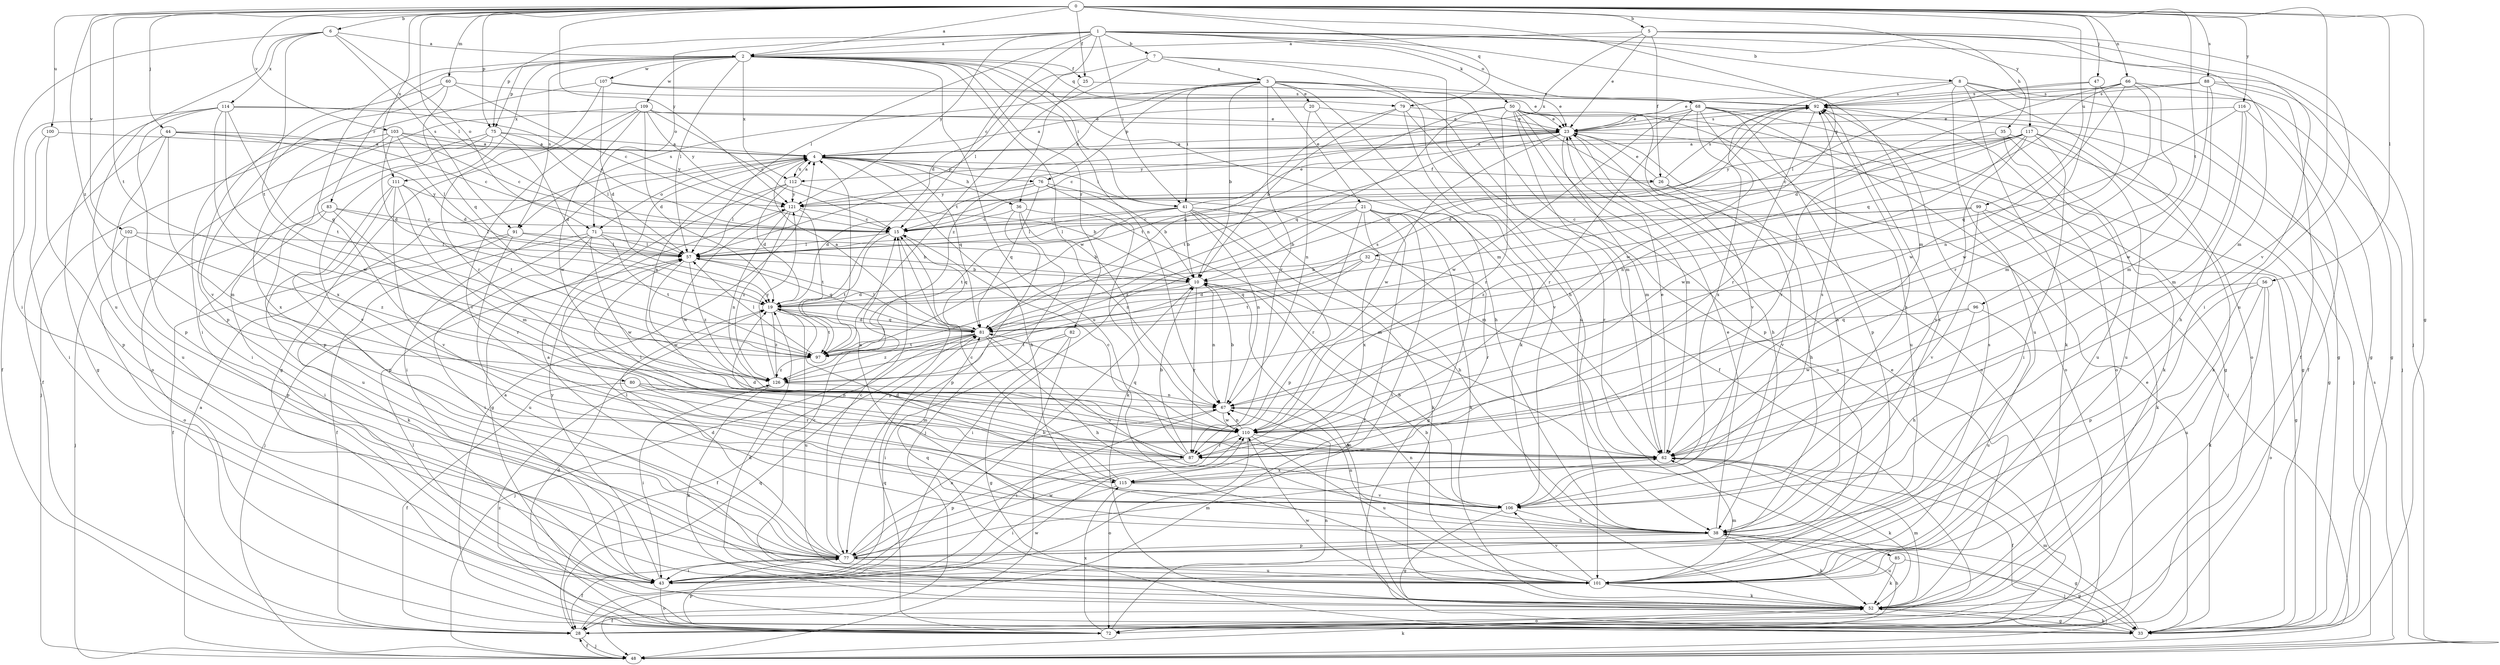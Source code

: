 strict digraph  {
0;
1;
2;
3;
4;
5;
6;
7;
8;
10;
15;
19;
20;
21;
23;
25;
26;
28;
32;
33;
35;
36;
38;
41;
43;
44;
47;
48;
50;
52;
56;
57;
60;
62;
66;
67;
68;
71;
72;
75;
76;
77;
79;
80;
81;
82;
83;
85;
87;
88;
91;
92;
96;
97;
99;
100;
101;
102;
103;
106;
107;
109;
110;
111;
112;
114;
115;
116;
117;
121;
126;
0 -> 2  [label=a];
0 -> 5  [label=b];
0 -> 6  [label=b];
0 -> 25  [label=f];
0 -> 32  [label=g];
0 -> 33  [label=g];
0 -> 44  [label=j];
0 -> 47  [label=j];
0 -> 56  [label=l];
0 -> 57  [label=l];
0 -> 60  [label=m];
0 -> 66  [label=n];
0 -> 75  [label=p];
0 -> 79  [label=q];
0 -> 88  [label=s];
0 -> 96  [label=t];
0 -> 97  [label=t];
0 -> 99  [label=u];
0 -> 100  [label=u];
0 -> 102  [label=v];
0 -> 103  [label=v];
0 -> 106  [label=v];
0 -> 111  [label=x];
0 -> 116  [label=y];
0 -> 117  [label=y];
0 -> 121  [label=y];
0 -> 126  [label=z];
1 -> 2  [label=a];
1 -> 7  [label=b];
1 -> 8  [label=b];
1 -> 15  [label=c];
1 -> 19  [label=d];
1 -> 35  [label=h];
1 -> 41  [label=i];
1 -> 48  [label=j];
1 -> 50  [label=k];
1 -> 57  [label=l];
1 -> 62  [label=m];
1 -> 68  [label=o];
1 -> 71  [label=o];
1 -> 75  [label=p];
1 -> 121  [label=y];
2 -> 25  [label=f];
2 -> 41  [label=i];
2 -> 57  [label=l];
2 -> 62  [label=m];
2 -> 67  [label=n];
2 -> 75  [label=p];
2 -> 79  [label=q];
2 -> 80  [label=q];
2 -> 82  [label=r];
2 -> 83  [label=r];
2 -> 91  [label=s];
2 -> 101  [label=u];
2 -> 107  [label=w];
2 -> 109  [label=w];
2 -> 110  [label=w];
2 -> 111  [label=x];
2 -> 112  [label=x];
3 -> 10  [label=b];
3 -> 20  [label=e];
3 -> 21  [label=e];
3 -> 23  [label=e];
3 -> 36  [label=h];
3 -> 41  [label=i];
3 -> 52  [label=k];
3 -> 62  [label=m];
3 -> 76  [label=p];
3 -> 85  [label=r];
3 -> 87  [label=r];
3 -> 91  [label=s];
4 -> 26  [label=f];
4 -> 36  [label=h];
4 -> 38  [label=h];
4 -> 41  [label=i];
4 -> 43  [label=i];
4 -> 71  [label=o];
4 -> 76  [label=p];
4 -> 81  [label=q];
4 -> 112  [label=x];
5 -> 2  [label=a];
5 -> 23  [label=e];
5 -> 26  [label=f];
5 -> 43  [label=i];
5 -> 62  [label=m];
5 -> 101  [label=u];
5 -> 112  [label=x];
6 -> 2  [label=a];
6 -> 43  [label=i];
6 -> 71  [label=o];
6 -> 91  [label=s];
6 -> 97  [label=t];
6 -> 101  [label=u];
6 -> 114  [label=x];
7 -> 3  [label=a];
7 -> 38  [label=h];
7 -> 57  [label=l];
7 -> 97  [label=t];
7 -> 101  [label=u];
8 -> 33  [label=g];
8 -> 48  [label=j];
8 -> 52  [label=k];
8 -> 72  [label=o];
8 -> 92  [label=s];
8 -> 101  [label=u];
8 -> 110  [label=w];
10 -> 19  [label=d];
10 -> 43  [label=i];
10 -> 67  [label=n];
10 -> 87  [label=r];
15 -> 57  [label=l];
15 -> 77  [label=p];
15 -> 81  [label=q];
15 -> 97  [label=t];
19 -> 81  [label=q];
19 -> 97  [label=t];
19 -> 101  [label=u];
19 -> 126  [label=z];
20 -> 4  [label=a];
20 -> 23  [label=e];
20 -> 38  [label=h];
20 -> 67  [label=n];
21 -> 10  [label=b];
21 -> 15  [label=c];
21 -> 28  [label=f];
21 -> 33  [label=g];
21 -> 43  [label=i];
21 -> 52  [label=k];
21 -> 87  [label=r];
21 -> 115  [label=x];
21 -> 126  [label=z];
23 -> 4  [label=a];
23 -> 15  [label=c];
23 -> 38  [label=h];
23 -> 48  [label=j];
23 -> 62  [label=m];
23 -> 92  [label=s];
23 -> 97  [label=t];
23 -> 110  [label=w];
23 -> 121  [label=y];
25 -> 92  [label=s];
25 -> 126  [label=z];
26 -> 23  [label=e];
26 -> 38  [label=h];
26 -> 92  [label=s];
26 -> 106  [label=v];
26 -> 121  [label=y];
28 -> 48  [label=j];
28 -> 81  [label=q];
28 -> 110  [label=w];
32 -> 10  [label=b];
32 -> 81  [label=q];
32 -> 87  [label=r];
32 -> 97  [label=t];
33 -> 23  [label=e];
33 -> 52  [label=k];
33 -> 57  [label=l];
33 -> 62  [label=m];
35 -> 4  [label=a];
35 -> 33  [label=g];
35 -> 52  [label=k];
35 -> 87  [label=r];
35 -> 101  [label=u];
36 -> 15  [label=c];
36 -> 48  [label=j];
36 -> 62  [label=m];
36 -> 67  [label=n];
36 -> 77  [label=p];
38 -> 4  [label=a];
38 -> 23  [label=e];
38 -> 33  [label=g];
38 -> 48  [label=j];
38 -> 52  [label=k];
38 -> 57  [label=l];
38 -> 67  [label=n];
38 -> 77  [label=p];
38 -> 92  [label=s];
41 -> 10  [label=b];
41 -> 15  [label=c];
41 -> 23  [label=e];
41 -> 38  [label=h];
41 -> 52  [label=k];
41 -> 57  [label=l];
41 -> 67  [label=n];
41 -> 77  [label=p];
41 -> 97  [label=t];
43 -> 10  [label=b];
43 -> 72  [label=o];
43 -> 121  [label=y];
44 -> 4  [label=a];
44 -> 15  [label=c];
44 -> 19  [label=d];
44 -> 28  [label=f];
44 -> 62  [label=m];
44 -> 101  [label=u];
47 -> 57  [label=l];
47 -> 67  [label=n];
47 -> 92  [label=s];
47 -> 110  [label=w];
48 -> 4  [label=a];
48 -> 28  [label=f];
48 -> 52  [label=k];
48 -> 92  [label=s];
50 -> 23  [label=e];
50 -> 28  [label=f];
50 -> 33  [label=g];
50 -> 62  [label=m];
50 -> 72  [label=o];
50 -> 77  [label=p];
50 -> 81  [label=q];
50 -> 87  [label=r];
50 -> 97  [label=t];
50 -> 101  [label=u];
50 -> 106  [label=v];
52 -> 10  [label=b];
52 -> 15  [label=c];
52 -> 19  [label=d];
52 -> 23  [label=e];
52 -> 28  [label=f];
52 -> 33  [label=g];
52 -> 62  [label=m];
52 -> 72  [label=o];
52 -> 110  [label=w];
56 -> 19  [label=d];
56 -> 52  [label=k];
56 -> 72  [label=o];
56 -> 77  [label=p];
56 -> 101  [label=u];
57 -> 10  [label=b];
57 -> 81  [label=q];
57 -> 110  [label=w];
57 -> 126  [label=z];
60 -> 15  [label=c];
60 -> 77  [label=p];
60 -> 81  [label=q];
60 -> 92  [label=s];
60 -> 106  [label=v];
62 -> 23  [label=e];
62 -> 28  [label=f];
62 -> 52  [label=k];
62 -> 115  [label=x];
66 -> 19  [label=d];
66 -> 33  [label=g];
66 -> 62  [label=m];
66 -> 81  [label=q];
66 -> 87  [label=r];
66 -> 92  [label=s];
66 -> 110  [label=w];
67 -> 10  [label=b];
67 -> 43  [label=i];
67 -> 110  [label=w];
68 -> 23  [label=e];
68 -> 33  [label=g];
68 -> 38  [label=h];
68 -> 48  [label=j];
68 -> 72  [label=o];
68 -> 77  [label=p];
68 -> 87  [label=r];
68 -> 110  [label=w];
68 -> 115  [label=x];
71 -> 10  [label=b];
71 -> 28  [label=f];
71 -> 43  [label=i];
71 -> 48  [label=j];
71 -> 57  [label=l];
71 -> 97  [label=t];
71 -> 110  [label=w];
72 -> 4  [label=a];
72 -> 19  [label=d];
72 -> 38  [label=h];
72 -> 67  [label=n];
72 -> 77  [label=p];
72 -> 81  [label=q];
72 -> 115  [label=x];
72 -> 126  [label=z];
75 -> 4  [label=a];
75 -> 19  [label=d];
75 -> 43  [label=i];
75 -> 57  [label=l];
75 -> 77  [label=p];
75 -> 106  [label=v];
76 -> 10  [label=b];
76 -> 19  [label=d];
76 -> 52  [label=k];
76 -> 62  [label=m];
76 -> 81  [label=q];
76 -> 121  [label=y];
77 -> 4  [label=a];
77 -> 15  [label=c];
77 -> 19  [label=d];
77 -> 28  [label=f];
77 -> 43  [label=i];
77 -> 62  [label=m];
77 -> 67  [label=n];
77 -> 101  [label=u];
77 -> 110  [label=w];
79 -> 10  [label=b];
79 -> 23  [label=e];
79 -> 72  [label=o];
79 -> 81  [label=q];
79 -> 106  [label=v];
80 -> 28  [label=f];
80 -> 62  [label=m];
80 -> 67  [label=n];
80 -> 87  [label=r];
81 -> 4  [label=a];
81 -> 19  [label=d];
81 -> 28  [label=f];
81 -> 38  [label=h];
81 -> 48  [label=j];
81 -> 57  [label=l];
81 -> 97  [label=t];
81 -> 106  [label=v];
81 -> 126  [label=z];
82 -> 33  [label=g];
82 -> 43  [label=i];
82 -> 48  [label=j];
82 -> 97  [label=t];
83 -> 15  [label=c];
83 -> 43  [label=i];
83 -> 57  [label=l];
83 -> 72  [label=o];
83 -> 87  [label=r];
85 -> 33  [label=g];
85 -> 52  [label=k];
85 -> 101  [label=u];
87 -> 10  [label=b];
87 -> 15  [label=c];
87 -> 19  [label=d];
87 -> 57  [label=l];
87 -> 77  [label=p];
88 -> 23  [label=e];
88 -> 28  [label=f];
88 -> 33  [label=g];
88 -> 62  [label=m];
88 -> 92  [label=s];
88 -> 110  [label=w];
91 -> 10  [label=b];
91 -> 28  [label=f];
91 -> 52  [label=k];
91 -> 57  [label=l];
91 -> 101  [label=u];
92 -> 23  [label=e];
92 -> 72  [label=o];
92 -> 81  [label=q];
92 -> 87  [label=r];
96 -> 38  [label=h];
96 -> 81  [label=q];
96 -> 101  [label=u];
96 -> 110  [label=w];
97 -> 57  [label=l];
97 -> 126  [label=z];
99 -> 15  [label=c];
99 -> 33  [label=g];
99 -> 52  [label=k];
99 -> 57  [label=l];
99 -> 106  [label=v];
99 -> 126  [label=z];
100 -> 4  [label=a];
100 -> 43  [label=i];
100 -> 77  [label=p];
101 -> 10  [label=b];
101 -> 52  [label=k];
101 -> 62  [label=m];
101 -> 81  [label=q];
101 -> 92  [label=s];
101 -> 106  [label=v];
102 -> 48  [label=j];
102 -> 57  [label=l];
102 -> 77  [label=p];
102 -> 126  [label=z];
103 -> 4  [label=a];
103 -> 15  [label=c];
103 -> 19  [label=d];
103 -> 48  [label=j];
103 -> 57  [label=l];
103 -> 115  [label=x];
103 -> 121  [label=y];
106 -> 10  [label=b];
106 -> 33  [label=g];
106 -> 38  [label=h];
106 -> 67  [label=n];
106 -> 92  [label=s];
107 -> 19  [label=d];
107 -> 23  [label=e];
107 -> 43  [label=i];
107 -> 87  [label=r];
107 -> 92  [label=s];
109 -> 15  [label=c];
109 -> 19  [label=d];
109 -> 23  [label=e];
109 -> 33  [label=g];
109 -> 72  [label=o];
109 -> 106  [label=v];
109 -> 110  [label=w];
109 -> 121  [label=y];
110 -> 62  [label=m];
110 -> 67  [label=n];
110 -> 72  [label=o];
110 -> 81  [label=q];
110 -> 87  [label=r];
110 -> 101  [label=u];
111 -> 62  [label=m];
111 -> 77  [label=p];
111 -> 97  [label=t];
111 -> 101  [label=u];
111 -> 106  [label=v];
111 -> 121  [label=y];
112 -> 4  [label=a];
112 -> 10  [label=b];
112 -> 19  [label=d];
112 -> 33  [label=g];
112 -> 57  [label=l];
112 -> 121  [label=y];
114 -> 15  [label=c];
114 -> 23  [label=e];
114 -> 28  [label=f];
114 -> 33  [label=g];
114 -> 77  [label=p];
114 -> 97  [label=t];
114 -> 110  [label=w];
114 -> 115  [label=x];
115 -> 15  [label=c];
115 -> 19  [label=d];
115 -> 43  [label=i];
115 -> 92  [label=s];
115 -> 106  [label=v];
116 -> 23  [label=e];
116 -> 28  [label=f];
116 -> 38  [label=h];
116 -> 62  [label=m];
116 -> 81  [label=q];
117 -> 4  [label=a];
117 -> 15  [label=c];
117 -> 19  [label=d];
117 -> 43  [label=i];
117 -> 52  [label=k];
117 -> 67  [label=n];
117 -> 101  [label=u];
117 -> 106  [label=v];
117 -> 110  [label=w];
117 -> 121  [label=y];
121 -> 15  [label=c];
121 -> 67  [label=n];
121 -> 97  [label=t];
121 -> 110  [label=w];
121 -> 126  [label=z];
126 -> 4  [label=a];
126 -> 43  [label=i];
126 -> 52  [label=k];
126 -> 67  [label=n];
126 -> 92  [label=s];
126 -> 121  [label=y];
}
